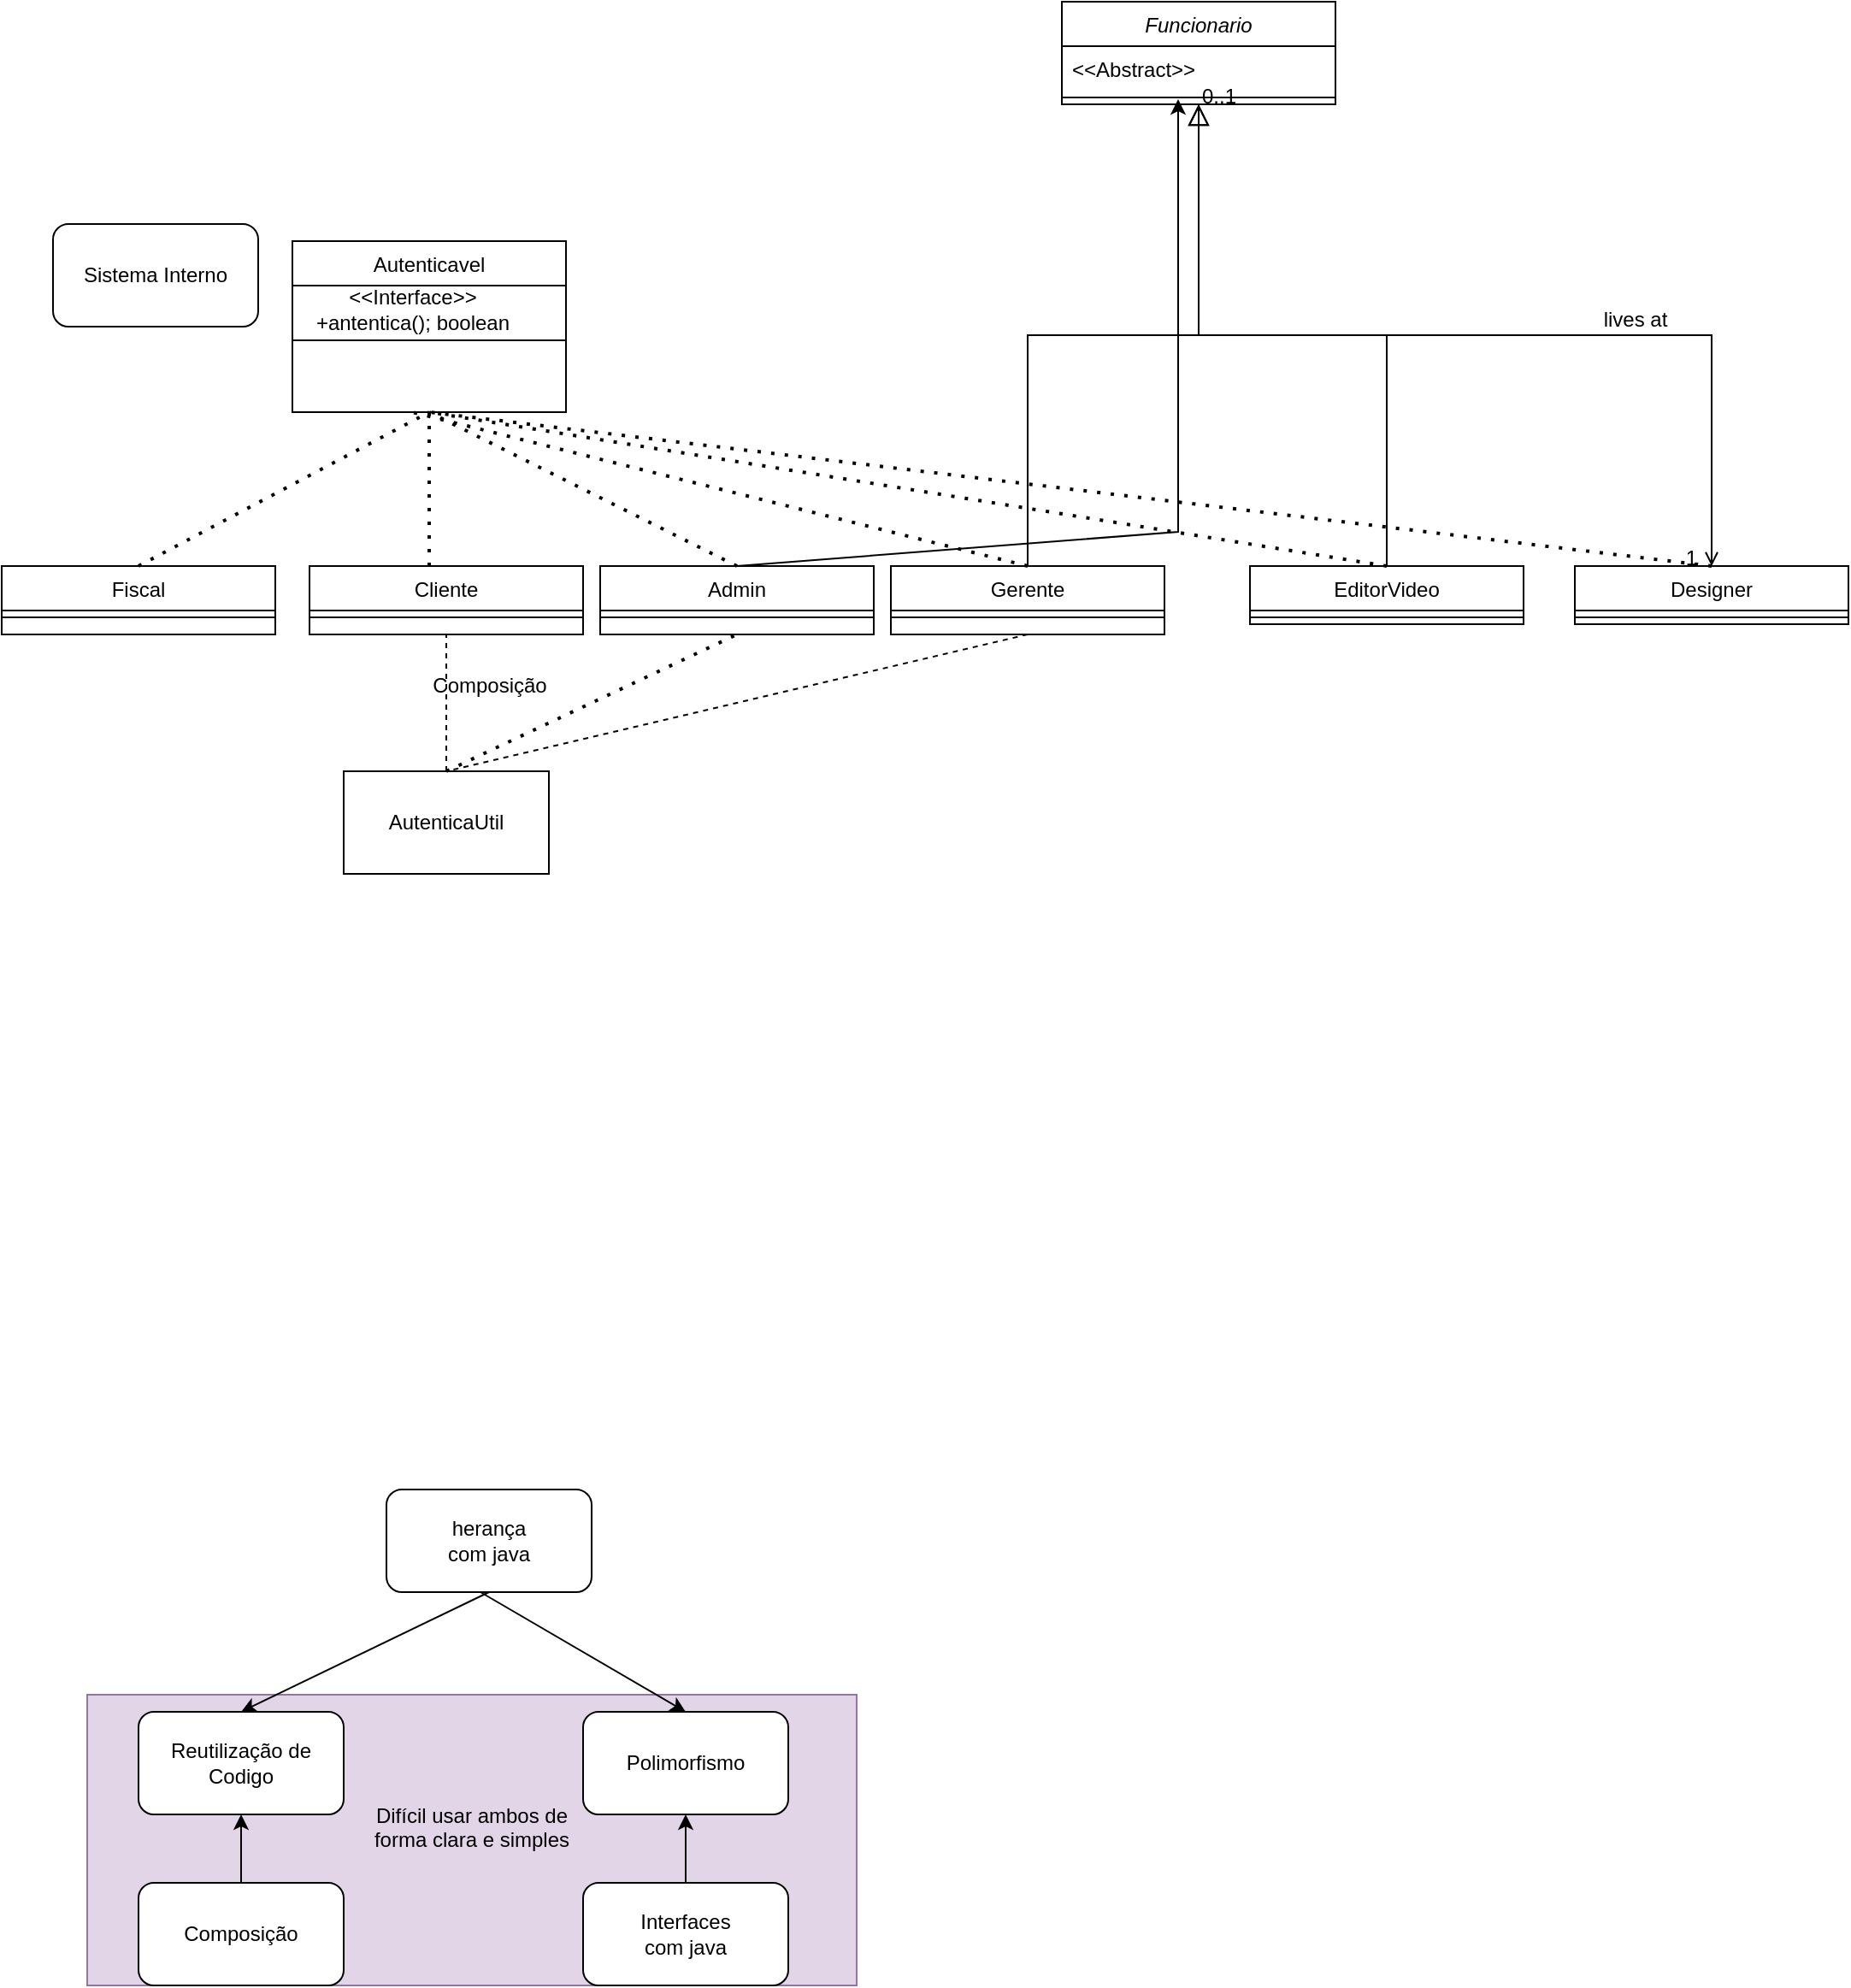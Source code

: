 <mxfile version="18.1.3" type="device"><diagram id="C5RBs43oDa-KdzZeNtuy" name="Page-1"><mxGraphModel dx="1257" dy="787" grid="1" gridSize="10" guides="1" tooltips="1" connect="1" arrows="1" fold="1" page="1" pageScale="1" pageWidth="827" pageHeight="1169" math="0" shadow="0"><root><mxCell id="WIyWlLk6GJQsqaUBKTNV-0"/><mxCell id="WIyWlLk6GJQsqaUBKTNV-1" parent="WIyWlLk6GJQsqaUBKTNV-0"/><mxCell id="BW9bFV0H9_29OOC2odOA-38" value="&lt;div&gt;Difícil usar ambos de &lt;br&gt;&lt;/div&gt;&lt;div&gt;forma clara e simples&lt;/div&gt;&lt;div&gt;&lt;br&gt;&lt;/div&gt;" style="rounded=0;whiteSpace=wrap;html=1;fillColor=#e1d5e7;strokeColor=#9673a6;" vertex="1" parent="WIyWlLk6GJQsqaUBKTNV-1"><mxGeometry x="-350" y="1020" width="450" height="170" as="geometry"/></mxCell><mxCell id="zkfFHV4jXpPFQw0GAbJ--0" value="Funcionario" style="swimlane;fontStyle=2;align=center;verticalAlign=top;childLayout=stackLayout;horizontal=1;startSize=26;horizontalStack=0;resizeParent=1;resizeLast=0;collapsible=1;marginBottom=0;rounded=0;shadow=0;strokeWidth=1;" parent="WIyWlLk6GJQsqaUBKTNV-1" vertex="1"><mxGeometry x="220" y="30" width="160" height="60" as="geometry"><mxRectangle x="230" y="140" width="160" height="26" as="alternateBounds"/></mxGeometry></mxCell><mxCell id="zkfFHV4jXpPFQw0GAbJ--3" value="&lt;&lt;Abstract&gt;&gt;" style="text;align=left;verticalAlign=top;spacingLeft=4;spacingRight=4;overflow=hidden;rotatable=0;points=[[0,0.5],[1,0.5]];portConstraint=eastwest;rounded=0;shadow=0;html=0;" parent="zkfFHV4jXpPFQw0GAbJ--0" vertex="1"><mxGeometry y="26" width="160" height="26" as="geometry"/></mxCell><mxCell id="zkfFHV4jXpPFQw0GAbJ--4" value="" style="line;html=1;strokeWidth=1;align=left;verticalAlign=middle;spacingTop=-1;spacingLeft=3;spacingRight=3;rotatable=0;labelPosition=right;points=[];portConstraint=eastwest;" parent="zkfFHV4jXpPFQw0GAbJ--0" vertex="1"><mxGeometry y="52" width="160" height="8" as="geometry"/></mxCell><mxCell id="zkfFHV4jXpPFQw0GAbJ--6" value="Gerente" style="swimlane;fontStyle=0;align=center;verticalAlign=top;childLayout=stackLayout;horizontal=1;startSize=26;horizontalStack=0;resizeParent=1;resizeLast=0;collapsible=1;marginBottom=0;rounded=0;shadow=0;strokeWidth=1;" parent="WIyWlLk6GJQsqaUBKTNV-1" vertex="1"><mxGeometry x="120" y="360" width="160" height="40" as="geometry"><mxRectangle x="130" y="380" width="160" height="26" as="alternateBounds"/></mxGeometry></mxCell><mxCell id="zkfFHV4jXpPFQw0GAbJ--9" value="" style="line;html=1;strokeWidth=1;align=left;verticalAlign=middle;spacingTop=-1;spacingLeft=3;spacingRight=3;rotatable=0;labelPosition=right;points=[];portConstraint=eastwest;" parent="zkfFHV4jXpPFQw0GAbJ--6" vertex="1"><mxGeometry y="26" width="160" height="8" as="geometry"/></mxCell><mxCell id="zkfFHV4jXpPFQw0GAbJ--12" value="" style="endArrow=block;endSize=10;endFill=0;shadow=0;strokeWidth=1;rounded=0;edgeStyle=elbowEdgeStyle;elbow=vertical;" parent="WIyWlLk6GJQsqaUBKTNV-1" source="zkfFHV4jXpPFQw0GAbJ--6" target="zkfFHV4jXpPFQw0GAbJ--0" edge="1"><mxGeometry width="160" relative="1" as="geometry"><mxPoint x="200" y="203" as="sourcePoint"/><mxPoint x="200" y="203" as="targetPoint"/></mxGeometry></mxCell><mxCell id="zkfFHV4jXpPFQw0GAbJ--13" value="EditorVideo" style="swimlane;fontStyle=0;align=center;verticalAlign=top;childLayout=stackLayout;horizontal=1;startSize=26;horizontalStack=0;resizeParent=1;resizeLast=0;collapsible=1;marginBottom=0;rounded=0;shadow=0;strokeWidth=1;" parent="WIyWlLk6GJQsqaUBKTNV-1" vertex="1"><mxGeometry x="330" y="360" width="160" height="34" as="geometry"><mxRectangle x="340" y="380" width="170" height="26" as="alternateBounds"/></mxGeometry></mxCell><mxCell id="zkfFHV4jXpPFQw0GAbJ--15" value="" style="line;html=1;strokeWidth=1;align=left;verticalAlign=middle;spacingTop=-1;spacingLeft=3;spacingRight=3;rotatable=0;labelPosition=right;points=[];portConstraint=eastwest;" parent="zkfFHV4jXpPFQw0GAbJ--13" vertex="1"><mxGeometry y="26" width="160" height="8" as="geometry"/></mxCell><mxCell id="zkfFHV4jXpPFQw0GAbJ--16" value="" style="endArrow=block;endSize=10;endFill=0;shadow=0;strokeWidth=1;rounded=0;edgeStyle=elbowEdgeStyle;elbow=vertical;" parent="WIyWlLk6GJQsqaUBKTNV-1" source="zkfFHV4jXpPFQw0GAbJ--13" target="zkfFHV4jXpPFQw0GAbJ--0" edge="1"><mxGeometry width="160" relative="1" as="geometry"><mxPoint x="210" y="373" as="sourcePoint"/><mxPoint x="310" y="271" as="targetPoint"/></mxGeometry></mxCell><mxCell id="zkfFHV4jXpPFQw0GAbJ--17" value="Designer" style="swimlane;fontStyle=0;align=center;verticalAlign=top;childLayout=stackLayout;horizontal=1;startSize=26;horizontalStack=0;resizeParent=1;resizeLast=0;collapsible=1;marginBottom=0;rounded=0;shadow=0;strokeWidth=1;" parent="WIyWlLk6GJQsqaUBKTNV-1" vertex="1"><mxGeometry x="520" y="360" width="160" height="34" as="geometry"><mxRectangle x="550" y="140" width="160" height="26" as="alternateBounds"/></mxGeometry></mxCell><mxCell id="zkfFHV4jXpPFQw0GAbJ--23" value="" style="line;html=1;strokeWidth=1;align=left;verticalAlign=middle;spacingTop=-1;spacingLeft=3;spacingRight=3;rotatable=0;labelPosition=right;points=[];portConstraint=eastwest;" parent="zkfFHV4jXpPFQw0GAbJ--17" vertex="1"><mxGeometry y="26" width="160" height="8" as="geometry"/></mxCell><mxCell id="zkfFHV4jXpPFQw0GAbJ--26" value="" style="endArrow=open;shadow=0;strokeWidth=1;rounded=0;endFill=1;edgeStyle=elbowEdgeStyle;elbow=vertical;" parent="WIyWlLk6GJQsqaUBKTNV-1" source="zkfFHV4jXpPFQw0GAbJ--0" target="zkfFHV4jXpPFQw0GAbJ--17" edge="1"><mxGeometry x="0.5" y="41" relative="1" as="geometry"><mxPoint x="380" y="192" as="sourcePoint"/><mxPoint x="540" y="192" as="targetPoint"/><mxPoint x="-40" y="32" as="offset"/></mxGeometry></mxCell><mxCell id="zkfFHV4jXpPFQw0GAbJ--27" value="0..1" style="resizable=0;align=left;verticalAlign=bottom;labelBackgroundColor=none;fontSize=12;" parent="zkfFHV4jXpPFQw0GAbJ--26" connectable="0" vertex="1"><mxGeometry x="-1" relative="1" as="geometry"><mxPoint y="4" as="offset"/></mxGeometry></mxCell><mxCell id="zkfFHV4jXpPFQw0GAbJ--28" value="1" style="resizable=0;align=right;verticalAlign=bottom;labelBackgroundColor=none;fontSize=12;" parent="zkfFHV4jXpPFQw0GAbJ--26" connectable="0" vertex="1"><mxGeometry x="1" relative="1" as="geometry"><mxPoint x="-7" y="4" as="offset"/></mxGeometry></mxCell><mxCell id="zkfFHV4jXpPFQw0GAbJ--29" value="lives at" style="text;html=1;resizable=0;points=[];;align=center;verticalAlign=middle;labelBackgroundColor=none;rounded=0;shadow=0;strokeWidth=1;fontSize=12;" parent="zkfFHV4jXpPFQw0GAbJ--26" vertex="1" connectable="0"><mxGeometry x="0.5" y="49" relative="1" as="geometry"><mxPoint x="-38" y="40" as="offset"/></mxGeometry></mxCell><mxCell id="BW9bFV0H9_29OOC2odOA-0" value="Admin" style="swimlane;fontStyle=0;align=center;verticalAlign=top;childLayout=stackLayout;horizontal=1;startSize=26;horizontalStack=0;resizeParent=1;resizeLast=0;collapsible=1;marginBottom=0;rounded=0;shadow=0;strokeWidth=1;" vertex="1" parent="WIyWlLk6GJQsqaUBKTNV-1"><mxGeometry x="-50" y="360" width="160" height="40" as="geometry"><mxRectangle x="130" y="380" width="160" height="26" as="alternateBounds"/></mxGeometry></mxCell><mxCell id="BW9bFV0H9_29OOC2odOA-3" value="" style="line;html=1;strokeWidth=1;align=left;verticalAlign=middle;spacingTop=-1;spacingLeft=3;spacingRight=3;rotatable=0;labelPosition=right;points=[];portConstraint=eastwest;" vertex="1" parent="BW9bFV0H9_29OOC2odOA-0"><mxGeometry y="26" width="160" height="8" as="geometry"/></mxCell><mxCell id="BW9bFV0H9_29OOC2odOA-6" value="" style="endArrow=classic;html=1;rounded=0;exitX=0.5;exitY=0;exitDx=0;exitDy=0;entryX=0.425;entryY=0.625;entryDx=0;entryDy=0;entryPerimeter=0;" edge="1" parent="WIyWlLk6GJQsqaUBKTNV-1" source="BW9bFV0H9_29OOC2odOA-0" target="zkfFHV4jXpPFQw0GAbJ--4"><mxGeometry width="50" height="50" relative="1" as="geometry"><mxPoint x="120" y="320" as="sourcePoint"/><mxPoint x="170" y="270" as="targetPoint"/><Array as="points"><mxPoint x="288" y="340"/><mxPoint x="288" y="220"/></Array></mxGeometry></mxCell><mxCell id="BW9bFV0H9_29OOC2odOA-7" value="Fiscal" style="swimlane;fontStyle=0;align=center;verticalAlign=top;childLayout=stackLayout;horizontal=1;startSize=26;horizontalStack=0;resizeParent=1;resizeLast=0;collapsible=1;marginBottom=0;rounded=0;shadow=0;strokeWidth=1;" vertex="1" parent="WIyWlLk6GJQsqaUBKTNV-1"><mxGeometry x="-400" y="360" width="160" height="40" as="geometry"><mxRectangle x="130" y="380" width="160" height="26" as="alternateBounds"/></mxGeometry></mxCell><mxCell id="BW9bFV0H9_29OOC2odOA-8" value="" style="line;html=1;strokeWidth=1;align=left;verticalAlign=middle;spacingTop=-1;spacingLeft=3;spacingRight=3;rotatable=0;labelPosition=right;points=[];portConstraint=eastwest;" vertex="1" parent="BW9bFV0H9_29OOC2odOA-7"><mxGeometry y="26" width="160" height="8" as="geometry"/></mxCell><mxCell id="BW9bFV0H9_29OOC2odOA-9" value="Cliente" style="swimlane;fontStyle=0;align=center;verticalAlign=top;childLayout=stackLayout;horizontal=1;startSize=26;horizontalStack=0;resizeParent=1;resizeLast=0;collapsible=1;marginBottom=0;rounded=0;shadow=0;strokeWidth=1;" vertex="1" parent="WIyWlLk6GJQsqaUBKTNV-1"><mxGeometry x="-220" y="360" width="160" height="40" as="geometry"><mxRectangle x="130" y="380" width="160" height="26" as="alternateBounds"/></mxGeometry></mxCell><mxCell id="BW9bFV0H9_29OOC2odOA-10" value="" style="line;html=1;strokeWidth=1;align=left;verticalAlign=middle;spacingTop=-1;spacingLeft=3;spacingRight=3;rotatable=0;labelPosition=right;points=[];portConstraint=eastwest;" vertex="1" parent="BW9bFV0H9_29OOC2odOA-9"><mxGeometry y="26" width="160" height="8" as="geometry"/></mxCell><mxCell id="BW9bFV0H9_29OOC2odOA-11" value="Sistema Interno" style="rounded=1;whiteSpace=wrap;html=1;" vertex="1" parent="WIyWlLk6GJQsqaUBKTNV-1"><mxGeometry x="-370" y="160" width="120" height="60" as="geometry"/></mxCell><mxCell id="BW9bFV0H9_29OOC2odOA-14" value="Autenticavel" style="swimlane;fontStyle=0;align=center;verticalAlign=top;childLayout=stackLayout;horizontal=1;startSize=26;horizontalStack=0;resizeParent=1;resizeLast=0;collapsible=1;marginBottom=0;rounded=0;shadow=0;strokeWidth=1;" vertex="1" parent="WIyWlLk6GJQsqaUBKTNV-1"><mxGeometry x="-230" y="170" width="160" height="100" as="geometry"><mxRectangle x="130" y="380" width="160" height="26" as="alternateBounds"/></mxGeometry></mxCell><mxCell id="BW9bFV0H9_29OOC2odOA-15" value="" style="line;html=1;strokeWidth=1;align=left;verticalAlign=middle;spacingTop=-1;spacingLeft=3;spacingRight=3;rotatable=0;labelPosition=right;points=[];portConstraint=eastwest;" vertex="1" parent="BW9bFV0H9_29OOC2odOA-14"><mxGeometry y="26" width="160" height="64" as="geometry"/></mxCell><mxCell id="BW9bFV0H9_29OOC2odOA-16" value="&amp;lt;&amp;lt;Interface&amp;gt;&amp;gt;&lt;br&gt;+antentica(); boolean" style="text;html=1;align=center;verticalAlign=middle;resizable=0;points=[];autosize=1;strokeColor=none;fillColor=none;" vertex="1" parent="WIyWlLk6GJQsqaUBKTNV-1"><mxGeometry x="-225" y="195" width="130" height="30" as="geometry"/></mxCell><mxCell id="BW9bFV0H9_29OOC2odOA-17" value="" style="endArrow=none;dashed=1;html=1;dashPattern=1 3;strokeWidth=2;rounded=0;entryX=0.5;entryY=1;entryDx=0;entryDy=0;" edge="1" parent="WIyWlLk6GJQsqaUBKTNV-1" target="BW9bFV0H9_29OOC2odOA-14"><mxGeometry width="50" height="50" relative="1" as="geometry"><mxPoint x="-150" y="360" as="sourcePoint"/><mxPoint x="-200" y="270" as="targetPoint"/></mxGeometry></mxCell><mxCell id="BW9bFV0H9_29OOC2odOA-18" value="" style="endArrow=none;dashed=1;html=1;dashPattern=1 3;strokeWidth=2;rounded=0;exitX=0.5;exitY=0;exitDx=0;exitDy=0;entryX=0.5;entryY=1;entryDx=0;entryDy=0;" edge="1" parent="WIyWlLk6GJQsqaUBKTNV-1" source="BW9bFV0H9_29OOC2odOA-7" target="BW9bFV0H9_29OOC2odOA-14"><mxGeometry width="50" height="50" relative="1" as="geometry"><mxPoint x="-250" y="320" as="sourcePoint"/><mxPoint x="-200" y="270" as="targetPoint"/></mxGeometry></mxCell><mxCell id="BW9bFV0H9_29OOC2odOA-19" value="" style="endArrow=none;dashed=1;html=1;dashPattern=1 3;strokeWidth=2;rounded=0;entryX=0.5;entryY=1;entryDx=0;entryDy=0;exitX=0.5;exitY=0;exitDx=0;exitDy=0;" edge="1" parent="WIyWlLk6GJQsqaUBKTNV-1" source="BW9bFV0H9_29OOC2odOA-0" target="BW9bFV0H9_29OOC2odOA-14"><mxGeometry width="50" height="50" relative="1" as="geometry"><mxPoint x="-250" y="320" as="sourcePoint"/><mxPoint x="-200" y="270" as="targetPoint"/></mxGeometry></mxCell><mxCell id="BW9bFV0H9_29OOC2odOA-20" value="" style="endArrow=none;dashed=1;html=1;dashPattern=1 3;strokeWidth=2;rounded=0;exitX=0.5;exitY=0;exitDx=0;exitDy=0;" edge="1" parent="WIyWlLk6GJQsqaUBKTNV-1" source="zkfFHV4jXpPFQw0GAbJ--6"><mxGeometry width="50" height="50" relative="1" as="geometry"><mxPoint x="160" y="320" as="sourcePoint"/><mxPoint x="-160" y="270" as="targetPoint"/></mxGeometry></mxCell><mxCell id="BW9bFV0H9_29OOC2odOA-21" value="" style="endArrow=none;dashed=1;html=1;dashPattern=1 3;strokeWidth=2;rounded=0;entryX=0.5;entryY=1;entryDx=0;entryDy=0;exitX=0.5;exitY=0;exitDx=0;exitDy=0;" edge="1" parent="WIyWlLk6GJQsqaUBKTNV-1" source="zkfFHV4jXpPFQw0GAbJ--17" target="BW9bFV0H9_29OOC2odOA-14"><mxGeometry width="50" height="50" relative="1" as="geometry"><mxPoint x="-30" y="320" as="sourcePoint"/><mxPoint x="20" y="270" as="targetPoint"/></mxGeometry></mxCell><mxCell id="BW9bFV0H9_29OOC2odOA-22" value="" style="endArrow=none;dashed=1;html=1;dashPattern=1 3;strokeWidth=2;rounded=0;exitX=0.5;exitY=0;exitDx=0;exitDy=0;" edge="1" parent="WIyWlLk6GJQsqaUBKTNV-1" source="zkfFHV4jXpPFQw0GAbJ--13"><mxGeometry width="50" height="50" relative="1" as="geometry"><mxPoint x="-30" y="320" as="sourcePoint"/><mxPoint x="-150" y="270" as="targetPoint"/></mxGeometry></mxCell><mxCell id="BW9bFV0H9_29OOC2odOA-23" value="AutenticaUtil" style="rounded=0;whiteSpace=wrap;html=1;" vertex="1" parent="WIyWlLk6GJQsqaUBKTNV-1"><mxGeometry x="-200" y="480" width="120" height="60" as="geometry"/></mxCell><mxCell id="BW9bFV0H9_29OOC2odOA-24" value="" style="endArrow=none;dashed=1;html=1;rounded=0;exitX=0.5;exitY=0;exitDx=0;exitDy=0;entryX=0.5;entryY=1;entryDx=0;entryDy=0;" edge="1" parent="WIyWlLk6GJQsqaUBKTNV-1" source="BW9bFV0H9_29OOC2odOA-23" target="BW9bFV0H9_29OOC2odOA-9"><mxGeometry width="50" height="50" relative="1" as="geometry"><mxPoint x="-250" y="320" as="sourcePoint"/><mxPoint x="-200" y="270" as="targetPoint"/></mxGeometry></mxCell><mxCell id="BW9bFV0H9_29OOC2odOA-25" value="" style="endArrow=none;dashed=1;html=1;dashPattern=1 3;strokeWidth=2;rounded=0;exitX=0.5;exitY=0;exitDx=0;exitDy=0;entryX=0.5;entryY=1;entryDx=0;entryDy=0;" edge="1" parent="WIyWlLk6GJQsqaUBKTNV-1" source="BW9bFV0H9_29OOC2odOA-23" target="BW9bFV0H9_29OOC2odOA-0"><mxGeometry width="50" height="50" relative="1" as="geometry"><mxPoint x="-250" y="320" as="sourcePoint"/><mxPoint x="-200" y="270" as="targetPoint"/></mxGeometry></mxCell><mxCell id="BW9bFV0H9_29OOC2odOA-26" value="" style="endArrow=none;dashed=1;html=1;rounded=0;exitX=0.5;exitY=1;exitDx=0;exitDy=0;entryX=0.5;entryY=0;entryDx=0;entryDy=0;" edge="1" parent="WIyWlLk6GJQsqaUBKTNV-1" source="zkfFHV4jXpPFQw0GAbJ--6" target="BW9bFV0H9_29OOC2odOA-23"><mxGeometry width="50" height="50" relative="1" as="geometry"><mxPoint x="30" y="310" as="sourcePoint"/><mxPoint x="80" y="260" as="targetPoint"/></mxGeometry></mxCell><mxCell id="BW9bFV0H9_29OOC2odOA-27" value="Composição" style="text;html=1;align=center;verticalAlign=middle;resizable=0;points=[];autosize=1;strokeColor=none;fillColor=none;" vertex="1" parent="WIyWlLk6GJQsqaUBKTNV-1"><mxGeometry x="-155" y="420" width="80" height="20" as="geometry"/></mxCell><mxCell id="BW9bFV0H9_29OOC2odOA-28" value="&lt;div&gt;herança &lt;br&gt;&lt;/div&gt;&lt;div&gt;com java &lt;br&gt;&lt;/div&gt;" style="rounded=1;whiteSpace=wrap;html=1;" vertex="1" parent="WIyWlLk6GJQsqaUBKTNV-1"><mxGeometry x="-175" y="900" width="120" height="60" as="geometry"/></mxCell><mxCell id="BW9bFV0H9_29OOC2odOA-29" value="Reutilização de Codigo" style="rounded=1;whiteSpace=wrap;html=1;" vertex="1" parent="WIyWlLk6GJQsqaUBKTNV-1"><mxGeometry x="-320" y="1030" width="120" height="60" as="geometry"/></mxCell><mxCell id="BW9bFV0H9_29OOC2odOA-30" value="Polimorfismo" style="rounded=1;whiteSpace=wrap;html=1;" vertex="1" parent="WIyWlLk6GJQsqaUBKTNV-1"><mxGeometry x="-60" y="1030" width="120" height="60" as="geometry"/></mxCell><mxCell id="BW9bFV0H9_29OOC2odOA-31" value="&lt;div&gt;Interfaces &lt;br&gt;&lt;/div&gt;&lt;div&gt;com java&lt;br&gt;&lt;/div&gt;" style="rounded=1;whiteSpace=wrap;html=1;" vertex="1" parent="WIyWlLk6GJQsqaUBKTNV-1"><mxGeometry x="-60" y="1130" width="120" height="60" as="geometry"/></mxCell><mxCell id="BW9bFV0H9_29OOC2odOA-32" value="" style="endArrow=classic;html=1;rounded=0;exitX=0.5;exitY=0;exitDx=0;exitDy=0;entryX=0.5;entryY=1;entryDx=0;entryDy=0;" edge="1" parent="WIyWlLk6GJQsqaUBKTNV-1" source="BW9bFV0H9_29OOC2odOA-31" target="BW9bFV0H9_29OOC2odOA-30"><mxGeometry width="50" height="50" relative="1" as="geometry"><mxPoint x="-140" y="1000" as="sourcePoint"/><mxPoint x="-90" y="950" as="targetPoint"/></mxGeometry></mxCell><mxCell id="BW9bFV0H9_29OOC2odOA-33" value="" style="endArrow=classic;html=1;rounded=0;exitX=0.458;exitY=1;exitDx=0;exitDy=0;exitPerimeter=0;entryX=0.5;entryY=0;entryDx=0;entryDy=0;" edge="1" parent="WIyWlLk6GJQsqaUBKTNV-1" source="BW9bFV0H9_29OOC2odOA-28" target="BW9bFV0H9_29OOC2odOA-30"><mxGeometry width="50" height="50" relative="1" as="geometry"><mxPoint x="-140" y="1000" as="sourcePoint"/><mxPoint x="-90" y="950" as="targetPoint"/></mxGeometry></mxCell><mxCell id="BW9bFV0H9_29OOC2odOA-35" value="" style="endArrow=classic;html=1;rounded=0;exitX=0.5;exitY=1;exitDx=0;exitDy=0;entryX=0.5;entryY=0;entryDx=0;entryDy=0;" edge="1" parent="WIyWlLk6GJQsqaUBKTNV-1" source="BW9bFV0H9_29OOC2odOA-28" target="BW9bFV0H9_29OOC2odOA-29"><mxGeometry width="50" height="50" relative="1" as="geometry"><mxPoint x="-140" y="1000" as="sourcePoint"/><mxPoint x="-90" y="950" as="targetPoint"/></mxGeometry></mxCell><mxCell id="BW9bFV0H9_29OOC2odOA-36" value="Composição" style="rounded=1;whiteSpace=wrap;html=1;" vertex="1" parent="WIyWlLk6GJQsqaUBKTNV-1"><mxGeometry x="-320" y="1130" width="120" height="60" as="geometry"/></mxCell><mxCell id="BW9bFV0H9_29OOC2odOA-37" value="" style="endArrow=classic;html=1;rounded=0;exitX=0.5;exitY=0;exitDx=0;exitDy=0;entryX=0.5;entryY=1;entryDx=0;entryDy=0;" edge="1" parent="WIyWlLk6GJQsqaUBKTNV-1" source="BW9bFV0H9_29OOC2odOA-36" target="BW9bFV0H9_29OOC2odOA-29"><mxGeometry width="50" height="50" relative="1" as="geometry"><mxPoint x="-140" y="1000" as="sourcePoint"/><mxPoint x="-130" y="1130" as="targetPoint"/></mxGeometry></mxCell></root></mxGraphModel></diagram></mxfile>